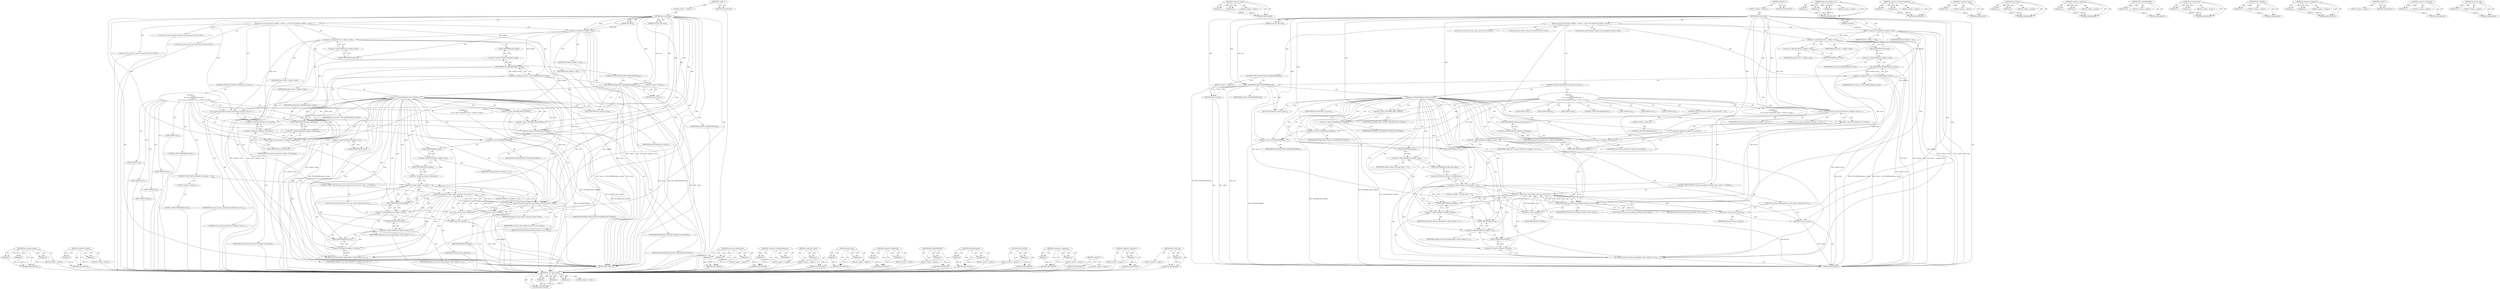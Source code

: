digraph "rpc_restart_call" {
vulnerable_145 [label=<(METHOD,nfs_set_open_stateid)>];
vulnerable_146 [label=<(PARAM,p1)>];
vulnerable_147 [label=<(PARAM,p2)>];
vulnerable_148 [label=<(PARAM,p3)>];
vulnerable_149 [label=<(BLOCK,&lt;empty&gt;,&lt;empty&gt;)>];
vulnerable_150 [label=<(METHOD_RETURN,ANY)>];
vulnerable_169 [label=<(METHOD,&lt;operator&gt;.equals)>];
vulnerable_170 [label=<(PARAM,p1)>];
vulnerable_171 [label=<(PARAM,p2)>];
vulnerable_172 [label=<(BLOCK,&lt;empty&gt;,&lt;empty&gt;)>];
vulnerable_173 [label=<(METHOD_RETURN,ANY)>];
vulnerable_6 [label=<(METHOD,&lt;global&gt;)<SUB>1</SUB>>];
vulnerable_7 [label=<(BLOCK,&lt;empty&gt;,&lt;empty&gt;)<SUB>1</SUB>>];
vulnerable_8 [label=<(METHOD,nfs4_close_done)<SUB>1</SUB>>];
vulnerable_9 [label=<(PARAM,struct rpc_task *task)<SUB>1</SUB>>];
vulnerable_10 [label=<(PARAM,void *data)<SUB>1</SUB>>];
vulnerable_11 [label=<(BLOCK,{
	struct nfs4_closedata *calldata = data;
	str...,{
	struct nfs4_closedata *calldata = data;
	str...)<SUB>2</SUB>>];
vulnerable_12 [label="<(LOCAL,struct nfs4_closedata* calldata: nfs4_closedata*)<SUB>3</SUB>>"];
vulnerable_13 [label=<(&lt;operator&gt;.assignment,*calldata = data)<SUB>3</SUB>>];
vulnerable_14 [label=<(IDENTIFIER,calldata,*calldata = data)<SUB>3</SUB>>];
vulnerable_15 [label=<(IDENTIFIER,data,*calldata = data)<SUB>3</SUB>>];
vulnerable_16 [label="<(LOCAL,struct nfs4_state* state: nfs4_state*)<SUB>4</SUB>>"];
vulnerable_17 [label=<(&lt;operator&gt;.assignment,*state = calldata-&gt;state)<SUB>4</SUB>>];
vulnerable_18 [label=<(IDENTIFIER,state,*state = calldata-&gt;state)<SUB>4</SUB>>];
vulnerable_19 [label=<(&lt;operator&gt;.indirectFieldAccess,calldata-&gt;state)<SUB>4</SUB>>];
vulnerable_20 [label=<(IDENTIFIER,calldata,*state = calldata-&gt;state)<SUB>4</SUB>>];
vulnerable_21 [label=<(FIELD_IDENTIFIER,state,state)<SUB>4</SUB>>];
vulnerable_22 [label="<(LOCAL,struct nfs_server* server: nfs_server*)<SUB>5</SUB>>"];
vulnerable_23 [label=<(&lt;operator&gt;.assignment,*server = NFS_SERVER(calldata-&gt;inode))<SUB>5</SUB>>];
vulnerable_24 [label=<(IDENTIFIER,server,*server = NFS_SERVER(calldata-&gt;inode))<SUB>5</SUB>>];
vulnerable_25 [label=<(NFS_SERVER,NFS_SERVER(calldata-&gt;inode))<SUB>5</SUB>>];
vulnerable_26 [label=<(&lt;operator&gt;.indirectFieldAccess,calldata-&gt;inode)<SUB>5</SUB>>];
vulnerable_27 [label=<(IDENTIFIER,calldata,NFS_SERVER(calldata-&gt;inode))<SUB>5</SUB>>];
vulnerable_28 [label=<(FIELD_IDENTIFIER,inode,inode)<SUB>5</SUB>>];
vulnerable_29 [label=<(CONTROL_STRUCTURE,IF,if (RPC_ASSASSINATED(task)))<SUB>7</SUB>>];
vulnerable_30 [label=<(RPC_ASSASSINATED,RPC_ASSASSINATED(task))<SUB>7</SUB>>];
vulnerable_31 [label=<(IDENTIFIER,task,RPC_ASSASSINATED(task))<SUB>7</SUB>>];
vulnerable_32 [label=<(BLOCK,&lt;empty&gt;,&lt;empty&gt;)<SUB>8</SUB>>];
vulnerable_33 [label=<(RETURN,return;,return;)<SUB>8</SUB>>];
vulnerable_34 [label=<(CONTROL_STRUCTURE,SWITCH,switch(task-&gt;tk_status))<SUB>12</SUB>>];
vulnerable_35 [label=<(&lt;operator&gt;.indirectFieldAccess,task-&gt;tk_status)<SUB>12</SUB>>];
vulnerable_36 [label=<(IDENTIFIER,task,switch(task-&gt;tk_status))<SUB>12</SUB>>];
vulnerable_37 [label=<(FIELD_IDENTIFIER,tk_status,tk_status)<SUB>12</SUB>>];
vulnerable_38 [label="<(BLOCK,{
		case 0:
			nfs_set_open_stateid(state, &amp;cal...,{
		case 0:
			nfs_set_open_stateid(state, &amp;cal...)<SUB>12</SUB>>"];
vulnerable_39 [label=<(JUMP_TARGET,case)<SUB>13</SUB>>];
vulnerable_40 [label="<(LITERAL,0,{
		case 0:
			nfs_set_open_stateid(state, &amp;cal...)<SUB>13</SUB>>"];
vulnerable_41 [label=<(nfs_set_open_stateid,nfs_set_open_stateid(state, &amp;calldata-&gt;res.stat...)<SUB>14</SUB>>];
vulnerable_42 [label=<(IDENTIFIER,state,nfs_set_open_stateid(state, &amp;calldata-&gt;res.stat...)<SUB>14</SUB>>];
vulnerable_43 [label=<(&lt;operator&gt;.addressOf,&amp;calldata-&gt;res.stateid)<SUB>14</SUB>>];
vulnerable_44 [label=<(&lt;operator&gt;.fieldAccess,calldata-&gt;res.stateid)<SUB>14</SUB>>];
vulnerable_45 [label=<(&lt;operator&gt;.indirectFieldAccess,calldata-&gt;res)<SUB>14</SUB>>];
vulnerable_46 [label=<(IDENTIFIER,calldata,nfs_set_open_stateid(state, &amp;calldata-&gt;res.stat...)<SUB>14</SUB>>];
vulnerable_47 [label=<(FIELD_IDENTIFIER,res,res)<SUB>14</SUB>>];
vulnerable_48 [label=<(FIELD_IDENTIFIER,stateid,stateid)<SUB>14</SUB>>];
vulnerable_49 [label=<(LITERAL,0,nfs_set_open_stateid(state, &amp;calldata-&gt;res.stat...)<SUB>14</SUB>>];
vulnerable_50 [label=<(renew_lease,renew_lease(server, calldata-&gt;timestamp))<SUB>15</SUB>>];
vulnerable_51 [label=<(IDENTIFIER,server,renew_lease(server, calldata-&gt;timestamp))<SUB>15</SUB>>];
vulnerable_52 [label=<(&lt;operator&gt;.indirectFieldAccess,calldata-&gt;timestamp)<SUB>15</SUB>>];
vulnerable_53 [label=<(IDENTIFIER,calldata,renew_lease(server, calldata-&gt;timestamp))<SUB>15</SUB>>];
vulnerable_54 [label=<(FIELD_IDENTIFIER,timestamp,timestamp)<SUB>15</SUB>>];
vulnerable_55 [label=<(CONTROL_STRUCTURE,BREAK,break;)<SUB>16</SUB>>];
vulnerable_56 [label=<(JUMP_TARGET,case)<SUB>17</SUB>>];
vulnerable_57 [label=<(&lt;operator&gt;.minus,-NFS4ERR_STALE_STATEID)<SUB>17</SUB>>];
vulnerable_58 [label=<(IDENTIFIER,NFS4ERR_STALE_STATEID,-NFS4ERR_STALE_STATEID)<SUB>17</SUB>>];
vulnerable_59 [label=<(JUMP_TARGET,case)<SUB>18</SUB>>];
vulnerable_60 [label=<(&lt;operator&gt;.minus,-NFS4ERR_OLD_STATEID)<SUB>18</SUB>>];
vulnerable_61 [label=<(IDENTIFIER,NFS4ERR_OLD_STATEID,-NFS4ERR_OLD_STATEID)<SUB>18</SUB>>];
vulnerable_62 [label=<(JUMP_TARGET,case)<SUB>19</SUB>>];
vulnerable_63 [label=<(&lt;operator&gt;.minus,-NFS4ERR_BAD_STATEID)<SUB>19</SUB>>];
vulnerable_64 [label=<(IDENTIFIER,NFS4ERR_BAD_STATEID,-NFS4ERR_BAD_STATEID)<SUB>19</SUB>>];
vulnerable_65 [label=<(JUMP_TARGET,case)<SUB>20</SUB>>];
vulnerable_66 [label=<(&lt;operator&gt;.minus,-NFS4ERR_EXPIRED)<SUB>20</SUB>>];
vulnerable_67 [label=<(IDENTIFIER,NFS4ERR_EXPIRED,-NFS4ERR_EXPIRED)<SUB>20</SUB>>];
vulnerable_68 [label=<(CONTROL_STRUCTURE,IF,if (calldata-&gt;arg.open_flags == 0))<SUB>21</SUB>>];
vulnerable_69 [label=<(&lt;operator&gt;.equals,calldata-&gt;arg.open_flags == 0)<SUB>21</SUB>>];
vulnerable_70 [label=<(&lt;operator&gt;.fieldAccess,calldata-&gt;arg.open_flags)<SUB>21</SUB>>];
vulnerable_71 [label=<(&lt;operator&gt;.indirectFieldAccess,calldata-&gt;arg)<SUB>21</SUB>>];
vulnerable_72 [label=<(IDENTIFIER,calldata,calldata-&gt;arg.open_flags == 0)<SUB>21</SUB>>];
vulnerable_73 [label=<(FIELD_IDENTIFIER,arg,arg)<SUB>21</SUB>>];
vulnerable_74 [label=<(FIELD_IDENTIFIER,open_flags,open_flags)<SUB>21</SUB>>];
vulnerable_75 [label=<(LITERAL,0,calldata-&gt;arg.open_flags == 0)<SUB>21</SUB>>];
vulnerable_76 [label=<(BLOCK,&lt;empty&gt;,&lt;empty&gt;)<SUB>22</SUB>>];
vulnerable_77 [label=<(CONTROL_STRUCTURE,BREAK,break;)<SUB>22</SUB>>];
vulnerable_78 [label=<(JUMP_TARGET,default)<SUB>23</SUB>>];
vulnerable_79 [label=<(CONTROL_STRUCTURE,IF,if (nfs4_async_handle_error(task, server, state) == -EAGAIN))<SUB>24</SUB>>];
vulnerable_80 [label=<(&lt;operator&gt;.equals,nfs4_async_handle_error(task, server, state) ==...)<SUB>24</SUB>>];
vulnerable_81 [label=<(nfs4_async_handle_error,nfs4_async_handle_error(task, server, state))<SUB>24</SUB>>];
vulnerable_82 [label=<(IDENTIFIER,task,nfs4_async_handle_error(task, server, state))<SUB>24</SUB>>];
vulnerable_83 [label=<(IDENTIFIER,server,nfs4_async_handle_error(task, server, state))<SUB>24</SUB>>];
vulnerable_84 [label=<(IDENTIFIER,state,nfs4_async_handle_error(task, server, state))<SUB>24</SUB>>];
vulnerable_85 [label=<(&lt;operator&gt;.minus,-EAGAIN)<SUB>24</SUB>>];
vulnerable_86 [label=<(IDENTIFIER,EAGAIN,-EAGAIN)<SUB>24</SUB>>];
vulnerable_87 [label=<(BLOCK,{
				rpc_restart_call(task);
				return;
			},{
				rpc_restart_call(task);
				return;
			})<SUB>24</SUB>>];
vulnerable_88 [label=<(rpc_restart_call,rpc_restart_call(task))<SUB>25</SUB>>];
vulnerable_89 [label=<(IDENTIFIER,task,rpc_restart_call(task))<SUB>25</SUB>>];
vulnerable_90 [label=<(RETURN,return;,return;)<SUB>26</SUB>>];
vulnerable_91 [label=<(nfs_refresh_inode,nfs_refresh_inode(calldata-&gt;inode, calldata-&gt;re...)<SUB>29</SUB>>];
vulnerable_92 [label=<(&lt;operator&gt;.indirectFieldAccess,calldata-&gt;inode)<SUB>29</SUB>>];
vulnerable_93 [label=<(IDENTIFIER,calldata,nfs_refresh_inode(calldata-&gt;inode, calldata-&gt;re...)<SUB>29</SUB>>];
vulnerable_94 [label=<(FIELD_IDENTIFIER,inode,inode)<SUB>29</SUB>>];
vulnerable_95 [label=<(&lt;operator&gt;.fieldAccess,calldata-&gt;res.fattr)<SUB>29</SUB>>];
vulnerable_96 [label=<(&lt;operator&gt;.indirectFieldAccess,calldata-&gt;res)<SUB>29</SUB>>];
vulnerable_97 [label=<(IDENTIFIER,calldata,nfs_refresh_inode(calldata-&gt;inode, calldata-&gt;re...)<SUB>29</SUB>>];
vulnerable_98 [label=<(FIELD_IDENTIFIER,res,res)<SUB>29</SUB>>];
vulnerable_99 [label=<(FIELD_IDENTIFIER,fattr,fattr)<SUB>29</SUB>>];
vulnerable_100 [label=<(METHOD_RETURN,void)<SUB>1</SUB>>];
vulnerable_102 [label=<(METHOD_RETURN,ANY)<SUB>1</SUB>>];
vulnerable_174 [label=<(METHOD,nfs4_async_handle_error)>];
vulnerable_175 [label=<(PARAM,p1)>];
vulnerable_176 [label=<(PARAM,p2)>];
vulnerable_177 [label=<(PARAM,p3)>];
vulnerable_178 [label=<(BLOCK,&lt;empty&gt;,&lt;empty&gt;)>];
vulnerable_179 [label=<(METHOD_RETURN,ANY)>];
vulnerable_132 [label=<(METHOD,&lt;operator&gt;.indirectFieldAccess)>];
vulnerable_133 [label=<(PARAM,p1)>];
vulnerable_134 [label=<(PARAM,p2)>];
vulnerable_135 [label=<(BLOCK,&lt;empty&gt;,&lt;empty&gt;)>];
vulnerable_136 [label=<(METHOD_RETURN,ANY)>];
vulnerable_165 [label=<(METHOD,&lt;operator&gt;.minus)>];
vulnerable_166 [label=<(PARAM,p1)>];
vulnerable_167 [label=<(BLOCK,&lt;empty&gt;,&lt;empty&gt;)>];
vulnerable_168 [label=<(METHOD_RETURN,ANY)>];
vulnerable_160 [label=<(METHOD,renew_lease)>];
vulnerable_161 [label=<(PARAM,p1)>];
vulnerable_162 [label=<(PARAM,p2)>];
vulnerable_163 [label=<(BLOCK,&lt;empty&gt;,&lt;empty&gt;)>];
vulnerable_164 [label=<(METHOD_RETURN,ANY)>];
vulnerable_155 [label=<(METHOD,&lt;operator&gt;.fieldAccess)>];
vulnerable_156 [label=<(PARAM,p1)>];
vulnerable_157 [label=<(PARAM,p2)>];
vulnerable_158 [label=<(BLOCK,&lt;empty&gt;,&lt;empty&gt;)>];
vulnerable_159 [label=<(METHOD_RETURN,ANY)>];
vulnerable_141 [label=<(METHOD,RPC_ASSASSINATED)>];
vulnerable_142 [label=<(PARAM,p1)>];
vulnerable_143 [label=<(BLOCK,&lt;empty&gt;,&lt;empty&gt;)>];
vulnerable_144 [label=<(METHOD_RETURN,ANY)>];
vulnerable_184 [label=<(METHOD,nfs_refresh_inode)>];
vulnerable_185 [label=<(PARAM,p1)>];
vulnerable_186 [label=<(PARAM,p2)>];
vulnerable_187 [label=<(BLOCK,&lt;empty&gt;,&lt;empty&gt;)>];
vulnerable_188 [label=<(METHOD_RETURN,ANY)>];
vulnerable_137 [label=<(METHOD,NFS_SERVER)>];
vulnerable_138 [label=<(PARAM,p1)>];
vulnerable_139 [label=<(BLOCK,&lt;empty&gt;,&lt;empty&gt;)>];
vulnerable_140 [label=<(METHOD_RETURN,ANY)>];
vulnerable_127 [label=<(METHOD,&lt;operator&gt;.assignment)>];
vulnerable_128 [label=<(PARAM,p1)>];
vulnerable_129 [label=<(PARAM,p2)>];
vulnerable_130 [label=<(BLOCK,&lt;empty&gt;,&lt;empty&gt;)>];
vulnerable_131 [label=<(METHOD_RETURN,ANY)>];
vulnerable_121 [label=<(METHOD,&lt;global&gt;)<SUB>1</SUB>>];
vulnerable_122 [label=<(BLOCK,&lt;empty&gt;,&lt;empty&gt;)>];
vulnerable_123 [label=<(METHOD_RETURN,ANY)>];
vulnerable_151 [label=<(METHOD,&lt;operator&gt;.addressOf)>];
vulnerable_152 [label=<(PARAM,p1)>];
vulnerable_153 [label=<(BLOCK,&lt;empty&gt;,&lt;empty&gt;)>];
vulnerable_154 [label=<(METHOD_RETURN,ANY)>];
vulnerable_180 [label=<(METHOD,rpc_restart_call)>];
vulnerable_181 [label=<(PARAM,p1)>];
vulnerable_182 [label=<(BLOCK,&lt;empty&gt;,&lt;empty&gt;)>];
vulnerable_183 [label=<(METHOD_RETURN,ANY)>];
fixed_145 [label=<(METHOD,nfs_set_open_stateid)>];
fixed_146 [label=<(PARAM,p1)>];
fixed_147 [label=<(PARAM,p2)>];
fixed_148 [label=<(PARAM,p3)>];
fixed_149 [label=<(BLOCK,&lt;empty&gt;,&lt;empty&gt;)>];
fixed_150 [label=<(METHOD_RETURN,ANY)>];
fixed_169 [label=<(METHOD,&lt;operator&gt;.equals)>];
fixed_170 [label=<(PARAM,p1)>];
fixed_171 [label=<(PARAM,p2)>];
fixed_172 [label=<(BLOCK,&lt;empty&gt;,&lt;empty&gt;)>];
fixed_173 [label=<(METHOD_RETURN,ANY)>];
fixed_6 [label=<(METHOD,&lt;global&gt;)<SUB>1</SUB>>];
fixed_7 [label=<(BLOCK,&lt;empty&gt;,&lt;empty&gt;)<SUB>1</SUB>>];
fixed_8 [label=<(METHOD,nfs4_close_done)<SUB>1</SUB>>];
fixed_9 [label=<(PARAM,struct rpc_task *task)<SUB>1</SUB>>];
fixed_10 [label=<(PARAM,void *data)<SUB>1</SUB>>];
fixed_11 [label=<(BLOCK,{
	struct nfs4_closedata *calldata = data;
	str...,{
	struct nfs4_closedata *calldata = data;
	str...)<SUB>2</SUB>>];
fixed_12 [label="<(LOCAL,struct nfs4_closedata* calldata: nfs4_closedata*)<SUB>3</SUB>>"];
fixed_13 [label=<(&lt;operator&gt;.assignment,*calldata = data)<SUB>3</SUB>>];
fixed_14 [label=<(IDENTIFIER,calldata,*calldata = data)<SUB>3</SUB>>];
fixed_15 [label=<(IDENTIFIER,data,*calldata = data)<SUB>3</SUB>>];
fixed_16 [label="<(LOCAL,struct nfs4_state* state: nfs4_state*)<SUB>4</SUB>>"];
fixed_17 [label=<(&lt;operator&gt;.assignment,*state = calldata-&gt;state)<SUB>4</SUB>>];
fixed_18 [label=<(IDENTIFIER,state,*state = calldata-&gt;state)<SUB>4</SUB>>];
fixed_19 [label=<(&lt;operator&gt;.indirectFieldAccess,calldata-&gt;state)<SUB>4</SUB>>];
fixed_20 [label=<(IDENTIFIER,calldata,*state = calldata-&gt;state)<SUB>4</SUB>>];
fixed_21 [label=<(FIELD_IDENTIFIER,state,state)<SUB>4</SUB>>];
fixed_22 [label="<(LOCAL,struct nfs_server* server: nfs_server*)<SUB>5</SUB>>"];
fixed_23 [label=<(&lt;operator&gt;.assignment,*server = NFS_SERVER(calldata-&gt;inode))<SUB>5</SUB>>];
fixed_24 [label=<(IDENTIFIER,server,*server = NFS_SERVER(calldata-&gt;inode))<SUB>5</SUB>>];
fixed_25 [label=<(NFS_SERVER,NFS_SERVER(calldata-&gt;inode))<SUB>5</SUB>>];
fixed_26 [label=<(&lt;operator&gt;.indirectFieldAccess,calldata-&gt;inode)<SUB>5</SUB>>];
fixed_27 [label=<(IDENTIFIER,calldata,NFS_SERVER(calldata-&gt;inode))<SUB>5</SUB>>];
fixed_28 [label=<(FIELD_IDENTIFIER,inode,inode)<SUB>5</SUB>>];
fixed_29 [label=<(CONTROL_STRUCTURE,IF,if (RPC_ASSASSINATED(task)))<SUB>7</SUB>>];
fixed_30 [label=<(RPC_ASSASSINATED,RPC_ASSASSINATED(task))<SUB>7</SUB>>];
fixed_31 [label=<(IDENTIFIER,task,RPC_ASSASSINATED(task))<SUB>7</SUB>>];
fixed_32 [label=<(BLOCK,&lt;empty&gt;,&lt;empty&gt;)<SUB>8</SUB>>];
fixed_33 [label=<(RETURN,return;,return;)<SUB>8</SUB>>];
fixed_34 [label=<(CONTROL_STRUCTURE,SWITCH,switch(task-&gt;tk_status))<SUB>12</SUB>>];
fixed_35 [label=<(&lt;operator&gt;.indirectFieldAccess,task-&gt;tk_status)<SUB>12</SUB>>];
fixed_36 [label=<(IDENTIFIER,task,switch(task-&gt;tk_status))<SUB>12</SUB>>];
fixed_37 [label=<(FIELD_IDENTIFIER,tk_status,tk_status)<SUB>12</SUB>>];
fixed_38 [label="<(BLOCK,{
		case 0:
			nfs_set_open_stateid(state, &amp;cal...,{
		case 0:
			nfs_set_open_stateid(state, &amp;cal...)<SUB>12</SUB>>"];
fixed_39 [label=<(JUMP_TARGET,case)<SUB>13</SUB>>];
fixed_40 [label="<(LITERAL,0,{
		case 0:
			nfs_set_open_stateid(state, &amp;cal...)<SUB>13</SUB>>"];
fixed_41 [label=<(nfs_set_open_stateid,nfs_set_open_stateid(state, &amp;calldata-&gt;res.stat...)<SUB>14</SUB>>];
fixed_42 [label=<(IDENTIFIER,state,nfs_set_open_stateid(state, &amp;calldata-&gt;res.stat...)<SUB>14</SUB>>];
fixed_43 [label=<(&lt;operator&gt;.addressOf,&amp;calldata-&gt;res.stateid)<SUB>14</SUB>>];
fixed_44 [label=<(&lt;operator&gt;.fieldAccess,calldata-&gt;res.stateid)<SUB>14</SUB>>];
fixed_45 [label=<(&lt;operator&gt;.indirectFieldAccess,calldata-&gt;res)<SUB>14</SUB>>];
fixed_46 [label=<(IDENTIFIER,calldata,nfs_set_open_stateid(state, &amp;calldata-&gt;res.stat...)<SUB>14</SUB>>];
fixed_47 [label=<(FIELD_IDENTIFIER,res,res)<SUB>14</SUB>>];
fixed_48 [label=<(FIELD_IDENTIFIER,stateid,stateid)<SUB>14</SUB>>];
fixed_49 [label=<(LITERAL,0,nfs_set_open_stateid(state, &amp;calldata-&gt;res.stat...)<SUB>14</SUB>>];
fixed_50 [label=<(renew_lease,renew_lease(server, calldata-&gt;timestamp))<SUB>15</SUB>>];
fixed_51 [label=<(IDENTIFIER,server,renew_lease(server, calldata-&gt;timestamp))<SUB>15</SUB>>];
fixed_52 [label=<(&lt;operator&gt;.indirectFieldAccess,calldata-&gt;timestamp)<SUB>15</SUB>>];
fixed_53 [label=<(IDENTIFIER,calldata,renew_lease(server, calldata-&gt;timestamp))<SUB>15</SUB>>];
fixed_54 [label=<(FIELD_IDENTIFIER,timestamp,timestamp)<SUB>15</SUB>>];
fixed_55 [label=<(CONTROL_STRUCTURE,BREAK,break;)<SUB>16</SUB>>];
fixed_56 [label=<(JUMP_TARGET,case)<SUB>17</SUB>>];
fixed_57 [label=<(&lt;operator&gt;.minus,-NFS4ERR_STALE_STATEID)<SUB>17</SUB>>];
fixed_58 [label=<(IDENTIFIER,NFS4ERR_STALE_STATEID,-NFS4ERR_STALE_STATEID)<SUB>17</SUB>>];
fixed_59 [label=<(JUMP_TARGET,case)<SUB>18</SUB>>];
fixed_60 [label=<(&lt;operator&gt;.minus,-NFS4ERR_OLD_STATEID)<SUB>18</SUB>>];
fixed_61 [label=<(IDENTIFIER,NFS4ERR_OLD_STATEID,-NFS4ERR_OLD_STATEID)<SUB>18</SUB>>];
fixed_62 [label=<(JUMP_TARGET,case)<SUB>19</SUB>>];
fixed_63 [label=<(&lt;operator&gt;.minus,-NFS4ERR_BAD_STATEID)<SUB>19</SUB>>];
fixed_64 [label=<(IDENTIFIER,NFS4ERR_BAD_STATEID,-NFS4ERR_BAD_STATEID)<SUB>19</SUB>>];
fixed_65 [label=<(JUMP_TARGET,case)<SUB>20</SUB>>];
fixed_66 [label=<(&lt;operator&gt;.minus,-NFS4ERR_EXPIRED)<SUB>20</SUB>>];
fixed_67 [label=<(IDENTIFIER,NFS4ERR_EXPIRED,-NFS4ERR_EXPIRED)<SUB>20</SUB>>];
fixed_68 [label=<(CONTROL_STRUCTURE,IF,if (calldata-&gt;arg.fmode == 0))<SUB>21</SUB>>];
fixed_69 [label=<(&lt;operator&gt;.equals,calldata-&gt;arg.fmode == 0)<SUB>21</SUB>>];
fixed_70 [label=<(&lt;operator&gt;.fieldAccess,calldata-&gt;arg.fmode)<SUB>21</SUB>>];
fixed_71 [label=<(&lt;operator&gt;.indirectFieldAccess,calldata-&gt;arg)<SUB>21</SUB>>];
fixed_72 [label=<(IDENTIFIER,calldata,calldata-&gt;arg.fmode == 0)<SUB>21</SUB>>];
fixed_73 [label=<(FIELD_IDENTIFIER,arg,arg)<SUB>21</SUB>>];
fixed_74 [label=<(FIELD_IDENTIFIER,fmode,fmode)<SUB>21</SUB>>];
fixed_75 [label=<(LITERAL,0,calldata-&gt;arg.fmode == 0)<SUB>21</SUB>>];
fixed_76 [label=<(BLOCK,&lt;empty&gt;,&lt;empty&gt;)<SUB>22</SUB>>];
fixed_77 [label=<(CONTROL_STRUCTURE,BREAK,break;)<SUB>22</SUB>>];
fixed_78 [label=<(JUMP_TARGET,default)<SUB>23</SUB>>];
fixed_79 [label=<(CONTROL_STRUCTURE,IF,if (nfs4_async_handle_error(task, server, state) == -EAGAIN))<SUB>24</SUB>>];
fixed_80 [label=<(&lt;operator&gt;.equals,nfs4_async_handle_error(task, server, state) ==...)<SUB>24</SUB>>];
fixed_81 [label=<(nfs4_async_handle_error,nfs4_async_handle_error(task, server, state))<SUB>24</SUB>>];
fixed_82 [label=<(IDENTIFIER,task,nfs4_async_handle_error(task, server, state))<SUB>24</SUB>>];
fixed_83 [label=<(IDENTIFIER,server,nfs4_async_handle_error(task, server, state))<SUB>24</SUB>>];
fixed_84 [label=<(IDENTIFIER,state,nfs4_async_handle_error(task, server, state))<SUB>24</SUB>>];
fixed_85 [label=<(&lt;operator&gt;.minus,-EAGAIN)<SUB>24</SUB>>];
fixed_86 [label=<(IDENTIFIER,EAGAIN,-EAGAIN)<SUB>24</SUB>>];
fixed_87 [label=<(BLOCK,{
				rpc_restart_call(task);
				return;
			},{
				rpc_restart_call(task);
				return;
			})<SUB>24</SUB>>];
fixed_88 [label=<(rpc_restart_call,rpc_restart_call(task))<SUB>25</SUB>>];
fixed_89 [label=<(IDENTIFIER,task,rpc_restart_call(task))<SUB>25</SUB>>];
fixed_90 [label=<(RETURN,return;,return;)<SUB>26</SUB>>];
fixed_91 [label=<(nfs_refresh_inode,nfs_refresh_inode(calldata-&gt;inode, calldata-&gt;re...)<SUB>29</SUB>>];
fixed_92 [label=<(&lt;operator&gt;.indirectFieldAccess,calldata-&gt;inode)<SUB>29</SUB>>];
fixed_93 [label=<(IDENTIFIER,calldata,nfs_refresh_inode(calldata-&gt;inode, calldata-&gt;re...)<SUB>29</SUB>>];
fixed_94 [label=<(FIELD_IDENTIFIER,inode,inode)<SUB>29</SUB>>];
fixed_95 [label=<(&lt;operator&gt;.fieldAccess,calldata-&gt;res.fattr)<SUB>29</SUB>>];
fixed_96 [label=<(&lt;operator&gt;.indirectFieldAccess,calldata-&gt;res)<SUB>29</SUB>>];
fixed_97 [label=<(IDENTIFIER,calldata,nfs_refresh_inode(calldata-&gt;inode, calldata-&gt;re...)<SUB>29</SUB>>];
fixed_98 [label=<(FIELD_IDENTIFIER,res,res)<SUB>29</SUB>>];
fixed_99 [label=<(FIELD_IDENTIFIER,fattr,fattr)<SUB>29</SUB>>];
fixed_100 [label=<(METHOD_RETURN,void)<SUB>1</SUB>>];
fixed_102 [label=<(METHOD_RETURN,ANY)<SUB>1</SUB>>];
fixed_174 [label=<(METHOD,nfs4_async_handle_error)>];
fixed_175 [label=<(PARAM,p1)>];
fixed_176 [label=<(PARAM,p2)>];
fixed_177 [label=<(PARAM,p3)>];
fixed_178 [label=<(BLOCK,&lt;empty&gt;,&lt;empty&gt;)>];
fixed_179 [label=<(METHOD_RETURN,ANY)>];
fixed_132 [label=<(METHOD,&lt;operator&gt;.indirectFieldAccess)>];
fixed_133 [label=<(PARAM,p1)>];
fixed_134 [label=<(PARAM,p2)>];
fixed_135 [label=<(BLOCK,&lt;empty&gt;,&lt;empty&gt;)>];
fixed_136 [label=<(METHOD_RETURN,ANY)>];
fixed_165 [label=<(METHOD,&lt;operator&gt;.minus)>];
fixed_166 [label=<(PARAM,p1)>];
fixed_167 [label=<(BLOCK,&lt;empty&gt;,&lt;empty&gt;)>];
fixed_168 [label=<(METHOD_RETURN,ANY)>];
fixed_160 [label=<(METHOD,renew_lease)>];
fixed_161 [label=<(PARAM,p1)>];
fixed_162 [label=<(PARAM,p2)>];
fixed_163 [label=<(BLOCK,&lt;empty&gt;,&lt;empty&gt;)>];
fixed_164 [label=<(METHOD_RETURN,ANY)>];
fixed_155 [label=<(METHOD,&lt;operator&gt;.fieldAccess)>];
fixed_156 [label=<(PARAM,p1)>];
fixed_157 [label=<(PARAM,p2)>];
fixed_158 [label=<(BLOCK,&lt;empty&gt;,&lt;empty&gt;)>];
fixed_159 [label=<(METHOD_RETURN,ANY)>];
fixed_141 [label=<(METHOD,RPC_ASSASSINATED)>];
fixed_142 [label=<(PARAM,p1)>];
fixed_143 [label=<(BLOCK,&lt;empty&gt;,&lt;empty&gt;)>];
fixed_144 [label=<(METHOD_RETURN,ANY)>];
fixed_184 [label=<(METHOD,nfs_refresh_inode)>];
fixed_185 [label=<(PARAM,p1)>];
fixed_186 [label=<(PARAM,p2)>];
fixed_187 [label=<(BLOCK,&lt;empty&gt;,&lt;empty&gt;)>];
fixed_188 [label=<(METHOD_RETURN,ANY)>];
fixed_137 [label=<(METHOD,NFS_SERVER)>];
fixed_138 [label=<(PARAM,p1)>];
fixed_139 [label=<(BLOCK,&lt;empty&gt;,&lt;empty&gt;)>];
fixed_140 [label=<(METHOD_RETURN,ANY)>];
fixed_127 [label=<(METHOD,&lt;operator&gt;.assignment)>];
fixed_128 [label=<(PARAM,p1)>];
fixed_129 [label=<(PARAM,p2)>];
fixed_130 [label=<(BLOCK,&lt;empty&gt;,&lt;empty&gt;)>];
fixed_131 [label=<(METHOD_RETURN,ANY)>];
fixed_121 [label=<(METHOD,&lt;global&gt;)<SUB>1</SUB>>];
fixed_122 [label=<(BLOCK,&lt;empty&gt;,&lt;empty&gt;)>];
fixed_123 [label=<(METHOD_RETURN,ANY)>];
fixed_151 [label=<(METHOD,&lt;operator&gt;.addressOf)>];
fixed_152 [label=<(PARAM,p1)>];
fixed_153 [label=<(BLOCK,&lt;empty&gt;,&lt;empty&gt;)>];
fixed_154 [label=<(METHOD_RETURN,ANY)>];
fixed_180 [label=<(METHOD,rpc_restart_call)>];
fixed_181 [label=<(PARAM,p1)>];
fixed_182 [label=<(BLOCK,&lt;empty&gt;,&lt;empty&gt;)>];
fixed_183 [label=<(METHOD_RETURN,ANY)>];
vulnerable_145 -> vulnerable_146  [key=0, label="AST: "];
vulnerable_145 -> vulnerable_146  [key=1, label="DDG: "];
vulnerable_145 -> vulnerable_149  [key=0, label="AST: "];
vulnerable_145 -> vulnerable_147  [key=0, label="AST: "];
vulnerable_145 -> vulnerable_147  [key=1, label="DDG: "];
vulnerable_145 -> vulnerable_150  [key=0, label="AST: "];
vulnerable_145 -> vulnerable_150  [key=1, label="CFG: "];
vulnerable_145 -> vulnerable_148  [key=0, label="AST: "];
vulnerable_145 -> vulnerable_148  [key=1, label="DDG: "];
vulnerable_146 -> vulnerable_150  [key=0, label="DDG: p1"];
vulnerable_147 -> vulnerable_150  [key=0, label="DDG: p2"];
vulnerable_148 -> vulnerable_150  [key=0, label="DDG: p3"];
vulnerable_169 -> vulnerable_170  [key=0, label="AST: "];
vulnerable_169 -> vulnerable_170  [key=1, label="DDG: "];
vulnerable_169 -> vulnerable_172  [key=0, label="AST: "];
vulnerable_169 -> vulnerable_171  [key=0, label="AST: "];
vulnerable_169 -> vulnerable_171  [key=1, label="DDG: "];
vulnerable_169 -> vulnerable_173  [key=0, label="AST: "];
vulnerable_169 -> vulnerable_173  [key=1, label="CFG: "];
vulnerable_170 -> vulnerable_173  [key=0, label="DDG: p1"];
vulnerable_171 -> vulnerable_173  [key=0, label="DDG: p2"];
vulnerable_6 -> vulnerable_7  [key=0, label="AST: "];
vulnerable_6 -> vulnerable_102  [key=0, label="AST: "];
vulnerable_6 -> vulnerable_102  [key=1, label="CFG: "];
vulnerable_7 -> vulnerable_8  [key=0, label="AST: "];
vulnerable_8 -> vulnerable_9  [key=0, label="AST: "];
vulnerable_8 -> vulnerable_9  [key=1, label="DDG: "];
vulnerable_8 -> vulnerable_10  [key=0, label="AST: "];
vulnerable_8 -> vulnerable_10  [key=1, label="DDG: "];
vulnerable_8 -> vulnerable_11  [key=0, label="AST: "];
vulnerable_8 -> vulnerable_100  [key=0, label="AST: "];
vulnerable_8 -> vulnerable_13  [key=0, label="CFG: "];
vulnerable_8 -> vulnerable_13  [key=1, label="DDG: "];
vulnerable_8 -> vulnerable_30  [key=0, label="DDG: "];
vulnerable_8 -> vulnerable_33  [key=0, label="DDG: "];
vulnerable_8 -> vulnerable_40  [key=0, label="DDG: "];
vulnerable_8 -> vulnerable_41  [key=0, label="DDG: "];
vulnerable_8 -> vulnerable_50  [key=0, label="DDG: "];
vulnerable_8 -> vulnerable_57  [key=0, label="DDG: "];
vulnerable_8 -> vulnerable_60  [key=0, label="DDG: "];
vulnerable_8 -> vulnerable_63  [key=0, label="DDG: "];
vulnerable_8 -> vulnerable_66  [key=0, label="DDG: "];
vulnerable_8 -> vulnerable_69  [key=0, label="DDG: "];
vulnerable_8 -> vulnerable_90  [key=0, label="DDG: "];
vulnerable_8 -> vulnerable_81  [key=0, label="DDG: "];
vulnerable_8 -> vulnerable_85  [key=0, label="DDG: "];
vulnerable_8 -> vulnerable_88  [key=0, label="DDG: "];
vulnerable_9 -> vulnerable_30  [key=0, label="DDG: task"];
vulnerable_10 -> vulnerable_13  [key=0, label="DDG: data"];
vulnerable_11 -> vulnerable_12  [key=0, label="AST: "];
vulnerable_11 -> vulnerable_13  [key=0, label="AST: "];
vulnerable_11 -> vulnerable_16  [key=0, label="AST: "];
vulnerable_11 -> vulnerable_17  [key=0, label="AST: "];
vulnerable_11 -> vulnerable_22  [key=0, label="AST: "];
vulnerable_11 -> vulnerable_23  [key=0, label="AST: "];
vulnerable_11 -> vulnerable_29  [key=0, label="AST: "];
vulnerable_11 -> vulnerable_34  [key=0, label="AST: "];
vulnerable_11 -> vulnerable_91  [key=0, label="AST: "];
vulnerable_13 -> vulnerable_14  [key=0, label="AST: "];
vulnerable_13 -> vulnerable_15  [key=0, label="AST: "];
vulnerable_13 -> vulnerable_21  [key=0, label="CFG: "];
vulnerable_13 -> vulnerable_100  [key=0, label="DDG: calldata"];
vulnerable_13 -> vulnerable_100  [key=1, label="DDG: data"];
vulnerable_13 -> vulnerable_100  [key=2, label="DDG: *calldata = data"];
vulnerable_13 -> vulnerable_17  [key=0, label="DDG: calldata"];
vulnerable_13 -> vulnerable_91  [key=0, label="DDG: calldata"];
vulnerable_13 -> vulnerable_25  [key=0, label="DDG: calldata"];
vulnerable_13 -> vulnerable_50  [key=0, label="DDG: calldata"];
vulnerable_17 -> vulnerable_18  [key=0, label="AST: "];
vulnerable_17 -> vulnerable_19  [key=0, label="AST: "];
vulnerable_17 -> vulnerable_28  [key=0, label="CFG: "];
vulnerable_17 -> vulnerable_100  [key=0, label="DDG: state"];
vulnerable_17 -> vulnerable_100  [key=1, label="DDG: calldata-&gt;state"];
vulnerable_17 -> vulnerable_100  [key=2, label="DDG: *state = calldata-&gt;state"];
vulnerable_17 -> vulnerable_41  [key=0, label="DDG: state"];
vulnerable_17 -> vulnerable_81  [key=0, label="DDG: state"];
vulnerable_19 -> vulnerable_20  [key=0, label="AST: "];
vulnerable_19 -> vulnerable_21  [key=0, label="AST: "];
vulnerable_19 -> vulnerable_17  [key=0, label="CFG: "];
vulnerable_21 -> vulnerable_19  [key=0, label="CFG: "];
vulnerable_23 -> vulnerable_24  [key=0, label="AST: "];
vulnerable_23 -> vulnerable_25  [key=0, label="AST: "];
vulnerable_23 -> vulnerable_30  [key=0, label="CFG: "];
vulnerable_23 -> vulnerable_100  [key=0, label="DDG: server"];
vulnerable_23 -> vulnerable_100  [key=1, label="DDG: NFS_SERVER(calldata-&gt;inode)"];
vulnerable_23 -> vulnerable_100  [key=2, label="DDG: *server = NFS_SERVER(calldata-&gt;inode)"];
vulnerable_23 -> vulnerable_50  [key=0, label="DDG: server"];
vulnerable_23 -> vulnerable_81  [key=0, label="DDG: server"];
vulnerable_25 -> vulnerable_26  [key=0, label="AST: "];
vulnerable_25 -> vulnerable_23  [key=0, label="CFG: "];
vulnerable_25 -> vulnerable_23  [key=1, label="DDG: calldata-&gt;inode"];
vulnerable_25 -> vulnerable_100  [key=0, label="DDG: calldata-&gt;inode"];
vulnerable_25 -> vulnerable_91  [key=0, label="DDG: calldata-&gt;inode"];
vulnerable_26 -> vulnerable_27  [key=0, label="AST: "];
vulnerable_26 -> vulnerable_28  [key=0, label="AST: "];
vulnerable_26 -> vulnerable_25  [key=0, label="CFG: "];
vulnerable_28 -> vulnerable_26  [key=0, label="CFG: "];
vulnerable_29 -> vulnerable_30  [key=0, label="AST: "];
vulnerable_29 -> vulnerable_32  [key=0, label="AST: "];
vulnerable_30 -> vulnerable_31  [key=0, label="AST: "];
vulnerable_30 -> vulnerable_33  [key=0, label="CFG: "];
vulnerable_30 -> vulnerable_33  [key=1, label="CDG: "];
vulnerable_30 -> vulnerable_37  [key=0, label="CFG: "];
vulnerable_30 -> vulnerable_37  [key=1, label="CDG: "];
vulnerable_30 -> vulnerable_100  [key=0, label="DDG: task"];
vulnerable_30 -> vulnerable_100  [key=1, label="DDG: RPC_ASSASSINATED(task)"];
vulnerable_30 -> vulnerable_81  [key=0, label="DDG: task"];
vulnerable_30 -> vulnerable_35  [key=0, label="CDG: "];
vulnerable_32 -> vulnerable_33  [key=0, label="AST: "];
vulnerable_33 -> vulnerable_100  [key=0, label="CFG: "];
vulnerable_33 -> vulnerable_100  [key=1, label="DDG: &lt;RET&gt;"];
vulnerable_34 -> vulnerable_35  [key=0, label="AST: "];
vulnerable_34 -> vulnerable_38  [key=0, label="AST: "];
vulnerable_35 -> vulnerable_36  [key=0, label="AST: "];
vulnerable_35 -> vulnerable_37  [key=0, label="AST: "];
vulnerable_35 -> vulnerable_47  [key=0, label="CFG: "];
vulnerable_35 -> vulnerable_47  [key=1, label="CDG: "];
vulnerable_35 -> vulnerable_57  [key=0, label="CFG: "];
vulnerable_35 -> vulnerable_57  [key=1, label="CDG: "];
vulnerable_35 -> vulnerable_60  [key=0, label="CFG: "];
vulnerable_35 -> vulnerable_60  [key=1, label="CDG: "];
vulnerable_35 -> vulnerable_63  [key=0, label="CFG: "];
vulnerable_35 -> vulnerable_63  [key=1, label="CDG: "];
vulnerable_35 -> vulnerable_66  [key=0, label="CFG: "];
vulnerable_35 -> vulnerable_66  [key=1, label="CDG: "];
vulnerable_35 -> vulnerable_81  [key=0, label="CFG: "];
vulnerable_35 -> vulnerable_81  [key=1, label="CDG: "];
vulnerable_35 -> vulnerable_94  [key=0, label="CDG: "];
vulnerable_35 -> vulnerable_48  [key=0, label="CDG: "];
vulnerable_35 -> vulnerable_73  [key=0, label="CDG: "];
vulnerable_35 -> vulnerable_96  [key=0, label="CDG: "];
vulnerable_35 -> vulnerable_98  [key=0, label="CDG: "];
vulnerable_35 -> vulnerable_52  [key=0, label="CDG: "];
vulnerable_35 -> vulnerable_99  [key=0, label="CDG: "];
vulnerable_35 -> vulnerable_85  [key=0, label="CDG: "];
vulnerable_35 -> vulnerable_69  [key=0, label="CDG: "];
vulnerable_35 -> vulnerable_74  [key=0, label="CDG: "];
vulnerable_35 -> vulnerable_95  [key=0, label="CDG: "];
vulnerable_35 -> vulnerable_92  [key=0, label="CDG: "];
vulnerable_35 -> vulnerable_45  [key=0, label="CDG: "];
vulnerable_35 -> vulnerable_50  [key=0, label="CDG: "];
vulnerable_35 -> vulnerable_91  [key=0, label="CDG: "];
vulnerable_35 -> vulnerable_44  [key=0, label="CDG: "];
vulnerable_35 -> vulnerable_54  [key=0, label="CDG: "];
vulnerable_35 -> vulnerable_43  [key=0, label="CDG: "];
vulnerable_35 -> vulnerable_80  [key=0, label="CDG: "];
vulnerable_35 -> vulnerable_71  [key=0, label="CDG: "];
vulnerable_35 -> vulnerable_41  [key=0, label="CDG: "];
vulnerable_35 -> vulnerable_70  [key=0, label="CDG: "];
vulnerable_37 -> vulnerable_35  [key=0, label="CFG: "];
vulnerable_38 -> vulnerable_39  [key=0, label="AST: "];
vulnerable_38 -> vulnerable_40  [key=0, label="AST: "];
vulnerable_38 -> vulnerable_41  [key=0, label="AST: "];
vulnerable_38 -> vulnerable_50  [key=0, label="AST: "];
vulnerable_38 -> vulnerable_55  [key=0, label="AST: "];
vulnerable_38 -> vulnerable_56  [key=0, label="AST: "];
vulnerable_38 -> vulnerable_57  [key=0, label="AST: "];
vulnerable_38 -> vulnerable_59  [key=0, label="AST: "];
vulnerable_38 -> vulnerable_60  [key=0, label="AST: "];
vulnerable_38 -> vulnerable_62  [key=0, label="AST: "];
vulnerable_38 -> vulnerable_63  [key=0, label="AST: "];
vulnerable_38 -> vulnerable_65  [key=0, label="AST: "];
vulnerable_38 -> vulnerable_66  [key=0, label="AST: "];
vulnerable_38 -> vulnerable_68  [key=0, label="AST: "];
vulnerable_38 -> vulnerable_78  [key=0, label="AST: "];
vulnerable_38 -> vulnerable_79  [key=0, label="AST: "];
vulnerable_41 -> vulnerable_42  [key=0, label="AST: "];
vulnerable_41 -> vulnerable_43  [key=0, label="AST: "];
vulnerable_41 -> vulnerable_49  [key=0, label="AST: "];
vulnerable_41 -> vulnerable_54  [key=0, label="CFG: "];
vulnerable_43 -> vulnerable_44  [key=0, label="AST: "];
vulnerable_43 -> vulnerable_41  [key=0, label="CFG: "];
vulnerable_44 -> vulnerable_45  [key=0, label="AST: "];
vulnerable_44 -> vulnerable_48  [key=0, label="AST: "];
vulnerable_44 -> vulnerable_43  [key=0, label="CFG: "];
vulnerable_45 -> vulnerable_46  [key=0, label="AST: "];
vulnerable_45 -> vulnerable_47  [key=0, label="AST: "];
vulnerable_45 -> vulnerable_48  [key=0, label="CFG: "];
vulnerable_47 -> vulnerable_45  [key=0, label="CFG: "];
vulnerable_48 -> vulnerable_44  [key=0, label="CFG: "];
vulnerable_50 -> vulnerable_51  [key=0, label="AST: "];
vulnerable_50 -> vulnerable_52  [key=0, label="AST: "];
vulnerable_50 -> vulnerable_94  [key=0, label="CFG: "];
vulnerable_52 -> vulnerable_53  [key=0, label="AST: "];
vulnerable_52 -> vulnerable_54  [key=0, label="AST: "];
vulnerable_52 -> vulnerable_50  [key=0, label="CFG: "];
vulnerable_54 -> vulnerable_52  [key=0, label="CFG: "];
vulnerable_57 -> vulnerable_58  [key=0, label="AST: "];
vulnerable_57 -> vulnerable_60  [key=0, label="CFG: "];
vulnerable_57 -> vulnerable_100  [key=0, label="DDG: NFS4ERR_STALE_STATEID"];
vulnerable_60 -> vulnerable_61  [key=0, label="AST: "];
vulnerable_60 -> vulnerable_63  [key=0, label="CFG: "];
vulnerable_60 -> vulnerable_100  [key=0, label="DDG: NFS4ERR_OLD_STATEID"];
vulnerable_63 -> vulnerable_64  [key=0, label="AST: "];
vulnerable_63 -> vulnerable_66  [key=0, label="CFG: "];
vulnerable_63 -> vulnerable_100  [key=0, label="DDG: NFS4ERR_BAD_STATEID"];
vulnerable_66 -> vulnerable_67  [key=0, label="AST: "];
vulnerable_66 -> vulnerable_73  [key=0, label="CFG: "];
vulnerable_66 -> vulnerable_100  [key=0, label="DDG: NFS4ERR_EXPIRED"];
vulnerable_68 -> vulnerable_69  [key=0, label="AST: "];
vulnerable_68 -> vulnerable_76  [key=0, label="AST: "];
vulnerable_69 -> vulnerable_70  [key=0, label="AST: "];
vulnerable_69 -> vulnerable_75  [key=0, label="AST: "];
vulnerable_69 -> vulnerable_94  [key=0, label="CFG: "];
vulnerable_69 -> vulnerable_94  [key=1, label="CDG: "];
vulnerable_69 -> vulnerable_81  [key=0, label="CFG: "];
vulnerable_69 -> vulnerable_81  [key=1, label="CDG: "];
vulnerable_69 -> vulnerable_96  [key=0, label="CDG: "];
vulnerable_69 -> vulnerable_98  [key=0, label="CDG: "];
vulnerable_69 -> vulnerable_99  [key=0, label="CDG: "];
vulnerable_69 -> vulnerable_85  [key=0, label="CDG: "];
vulnerable_69 -> vulnerable_95  [key=0, label="CDG: "];
vulnerable_69 -> vulnerable_92  [key=0, label="CDG: "];
vulnerable_69 -> vulnerable_91  [key=0, label="CDG: "];
vulnerable_69 -> vulnerable_80  [key=0, label="CDG: "];
vulnerable_70 -> vulnerable_71  [key=0, label="AST: "];
vulnerable_70 -> vulnerable_74  [key=0, label="AST: "];
vulnerable_70 -> vulnerable_69  [key=0, label="CFG: "];
vulnerable_71 -> vulnerable_72  [key=0, label="AST: "];
vulnerable_71 -> vulnerable_73  [key=0, label="AST: "];
vulnerable_71 -> vulnerable_74  [key=0, label="CFG: "];
vulnerable_73 -> vulnerable_71  [key=0, label="CFG: "];
vulnerable_74 -> vulnerable_70  [key=0, label="CFG: "];
vulnerable_76 -> vulnerable_77  [key=0, label="AST: "];
vulnerable_79 -> vulnerable_80  [key=0, label="AST: "];
vulnerable_79 -> vulnerable_87  [key=0, label="AST: "];
vulnerable_80 -> vulnerable_81  [key=0, label="AST: "];
vulnerable_80 -> vulnerable_85  [key=0, label="AST: "];
vulnerable_80 -> vulnerable_88  [key=0, label="CFG: "];
vulnerable_80 -> vulnerable_88  [key=1, label="CDG: "];
vulnerable_80 -> vulnerable_94  [key=0, label="CFG: "];
vulnerable_80 -> vulnerable_94  [key=1, label="CDG: "];
vulnerable_80 -> vulnerable_96  [key=0, label="CDG: "];
vulnerable_80 -> vulnerable_98  [key=0, label="CDG: "];
vulnerable_80 -> vulnerable_99  [key=0, label="CDG: "];
vulnerable_80 -> vulnerable_95  [key=0, label="CDG: "];
vulnerable_80 -> vulnerable_92  [key=0, label="CDG: "];
vulnerable_80 -> vulnerable_91  [key=0, label="CDG: "];
vulnerable_80 -> vulnerable_90  [key=0, label="CDG: "];
vulnerable_81 -> vulnerable_82  [key=0, label="AST: "];
vulnerable_81 -> vulnerable_83  [key=0, label="AST: "];
vulnerable_81 -> vulnerable_84  [key=0, label="AST: "];
vulnerable_81 -> vulnerable_85  [key=0, label="CFG: "];
vulnerable_81 -> vulnerable_80  [key=0, label="DDG: task"];
vulnerable_81 -> vulnerable_80  [key=1, label="DDG: server"];
vulnerable_81 -> vulnerable_80  [key=2, label="DDG: state"];
vulnerable_81 -> vulnerable_88  [key=0, label="DDG: task"];
vulnerable_85 -> vulnerable_86  [key=0, label="AST: "];
vulnerable_85 -> vulnerable_80  [key=0, label="CFG: "];
vulnerable_85 -> vulnerable_80  [key=1, label="DDG: EAGAIN"];
vulnerable_85 -> vulnerable_100  [key=0, label="DDG: EAGAIN"];
vulnerable_87 -> vulnerable_88  [key=0, label="AST: "];
vulnerable_87 -> vulnerable_90  [key=0, label="AST: "];
vulnerable_88 -> vulnerable_89  [key=0, label="AST: "];
vulnerable_88 -> vulnerable_90  [key=0, label="CFG: "];
vulnerable_90 -> vulnerable_100  [key=0, label="CFG: "];
vulnerable_90 -> vulnerable_100  [key=1, label="DDG: &lt;RET&gt;"];
vulnerable_91 -> vulnerable_92  [key=0, label="AST: "];
vulnerable_91 -> vulnerable_95  [key=0, label="AST: "];
vulnerable_91 -> vulnerable_100  [key=0, label="CFG: "];
vulnerable_92 -> vulnerable_93  [key=0, label="AST: "];
vulnerable_92 -> vulnerable_94  [key=0, label="AST: "];
vulnerable_92 -> vulnerable_98  [key=0, label="CFG: "];
vulnerable_94 -> vulnerable_92  [key=0, label="CFG: "];
vulnerable_95 -> vulnerable_96  [key=0, label="AST: "];
vulnerable_95 -> vulnerable_99  [key=0, label="AST: "];
vulnerable_95 -> vulnerable_91  [key=0, label="CFG: "];
vulnerable_96 -> vulnerable_97  [key=0, label="AST: "];
vulnerable_96 -> vulnerable_98  [key=0, label="AST: "];
vulnerable_96 -> vulnerable_99  [key=0, label="CFG: "];
vulnerable_98 -> vulnerable_96  [key=0, label="CFG: "];
vulnerable_99 -> vulnerable_95  [key=0, label="CFG: "];
vulnerable_174 -> vulnerable_175  [key=0, label="AST: "];
vulnerable_174 -> vulnerable_175  [key=1, label="DDG: "];
vulnerable_174 -> vulnerable_178  [key=0, label="AST: "];
vulnerable_174 -> vulnerable_176  [key=0, label="AST: "];
vulnerable_174 -> vulnerable_176  [key=1, label="DDG: "];
vulnerable_174 -> vulnerable_179  [key=0, label="AST: "];
vulnerable_174 -> vulnerable_179  [key=1, label="CFG: "];
vulnerable_174 -> vulnerable_177  [key=0, label="AST: "];
vulnerable_174 -> vulnerable_177  [key=1, label="DDG: "];
vulnerable_175 -> vulnerable_179  [key=0, label="DDG: p1"];
vulnerable_176 -> vulnerable_179  [key=0, label="DDG: p2"];
vulnerable_177 -> vulnerable_179  [key=0, label="DDG: p3"];
vulnerable_132 -> vulnerable_133  [key=0, label="AST: "];
vulnerable_132 -> vulnerable_133  [key=1, label="DDG: "];
vulnerable_132 -> vulnerable_135  [key=0, label="AST: "];
vulnerable_132 -> vulnerable_134  [key=0, label="AST: "];
vulnerable_132 -> vulnerable_134  [key=1, label="DDG: "];
vulnerable_132 -> vulnerable_136  [key=0, label="AST: "];
vulnerable_132 -> vulnerable_136  [key=1, label="CFG: "];
vulnerable_133 -> vulnerable_136  [key=0, label="DDG: p1"];
vulnerable_134 -> vulnerable_136  [key=0, label="DDG: p2"];
vulnerable_165 -> vulnerable_166  [key=0, label="AST: "];
vulnerable_165 -> vulnerable_166  [key=1, label="DDG: "];
vulnerable_165 -> vulnerable_167  [key=0, label="AST: "];
vulnerable_165 -> vulnerable_168  [key=0, label="AST: "];
vulnerable_165 -> vulnerable_168  [key=1, label="CFG: "];
vulnerable_166 -> vulnerable_168  [key=0, label="DDG: p1"];
vulnerable_160 -> vulnerable_161  [key=0, label="AST: "];
vulnerable_160 -> vulnerable_161  [key=1, label="DDG: "];
vulnerable_160 -> vulnerable_163  [key=0, label="AST: "];
vulnerable_160 -> vulnerable_162  [key=0, label="AST: "];
vulnerable_160 -> vulnerable_162  [key=1, label="DDG: "];
vulnerable_160 -> vulnerable_164  [key=0, label="AST: "];
vulnerable_160 -> vulnerable_164  [key=1, label="CFG: "];
vulnerable_161 -> vulnerable_164  [key=0, label="DDG: p1"];
vulnerable_162 -> vulnerable_164  [key=0, label="DDG: p2"];
vulnerable_155 -> vulnerable_156  [key=0, label="AST: "];
vulnerable_155 -> vulnerable_156  [key=1, label="DDG: "];
vulnerable_155 -> vulnerable_158  [key=0, label="AST: "];
vulnerable_155 -> vulnerable_157  [key=0, label="AST: "];
vulnerable_155 -> vulnerable_157  [key=1, label="DDG: "];
vulnerable_155 -> vulnerable_159  [key=0, label="AST: "];
vulnerable_155 -> vulnerable_159  [key=1, label="CFG: "];
vulnerable_156 -> vulnerable_159  [key=0, label="DDG: p1"];
vulnerable_157 -> vulnerable_159  [key=0, label="DDG: p2"];
vulnerable_141 -> vulnerable_142  [key=0, label="AST: "];
vulnerable_141 -> vulnerable_142  [key=1, label="DDG: "];
vulnerable_141 -> vulnerable_143  [key=0, label="AST: "];
vulnerable_141 -> vulnerable_144  [key=0, label="AST: "];
vulnerable_141 -> vulnerable_144  [key=1, label="CFG: "];
vulnerable_142 -> vulnerable_144  [key=0, label="DDG: p1"];
vulnerable_184 -> vulnerable_185  [key=0, label="AST: "];
vulnerable_184 -> vulnerable_185  [key=1, label="DDG: "];
vulnerable_184 -> vulnerable_187  [key=0, label="AST: "];
vulnerable_184 -> vulnerable_186  [key=0, label="AST: "];
vulnerable_184 -> vulnerable_186  [key=1, label="DDG: "];
vulnerable_184 -> vulnerable_188  [key=0, label="AST: "];
vulnerable_184 -> vulnerable_188  [key=1, label="CFG: "];
vulnerable_185 -> vulnerable_188  [key=0, label="DDG: p1"];
vulnerable_186 -> vulnerable_188  [key=0, label="DDG: p2"];
vulnerable_137 -> vulnerable_138  [key=0, label="AST: "];
vulnerable_137 -> vulnerable_138  [key=1, label="DDG: "];
vulnerable_137 -> vulnerable_139  [key=0, label="AST: "];
vulnerable_137 -> vulnerable_140  [key=0, label="AST: "];
vulnerable_137 -> vulnerable_140  [key=1, label="CFG: "];
vulnerable_138 -> vulnerable_140  [key=0, label="DDG: p1"];
vulnerable_127 -> vulnerable_128  [key=0, label="AST: "];
vulnerable_127 -> vulnerable_128  [key=1, label="DDG: "];
vulnerable_127 -> vulnerable_130  [key=0, label="AST: "];
vulnerable_127 -> vulnerable_129  [key=0, label="AST: "];
vulnerable_127 -> vulnerable_129  [key=1, label="DDG: "];
vulnerable_127 -> vulnerable_131  [key=0, label="AST: "];
vulnerable_127 -> vulnerable_131  [key=1, label="CFG: "];
vulnerable_128 -> vulnerable_131  [key=0, label="DDG: p1"];
vulnerable_129 -> vulnerable_131  [key=0, label="DDG: p2"];
vulnerable_121 -> vulnerable_122  [key=0, label="AST: "];
vulnerable_121 -> vulnerable_123  [key=0, label="AST: "];
vulnerable_121 -> vulnerable_123  [key=1, label="CFG: "];
vulnerable_151 -> vulnerable_152  [key=0, label="AST: "];
vulnerable_151 -> vulnerable_152  [key=1, label="DDG: "];
vulnerable_151 -> vulnerable_153  [key=0, label="AST: "];
vulnerable_151 -> vulnerable_154  [key=0, label="AST: "];
vulnerable_151 -> vulnerable_154  [key=1, label="CFG: "];
vulnerable_152 -> vulnerable_154  [key=0, label="DDG: p1"];
vulnerable_180 -> vulnerable_181  [key=0, label="AST: "];
vulnerable_180 -> vulnerable_181  [key=1, label="DDG: "];
vulnerable_180 -> vulnerable_182  [key=0, label="AST: "];
vulnerable_180 -> vulnerable_183  [key=0, label="AST: "];
vulnerable_180 -> vulnerable_183  [key=1, label="CFG: "];
vulnerable_181 -> vulnerable_183  [key=0, label="DDG: p1"];
fixed_145 -> fixed_146  [key=0, label="AST: "];
fixed_145 -> fixed_146  [key=1, label="DDG: "];
fixed_145 -> fixed_149  [key=0, label="AST: "];
fixed_145 -> fixed_147  [key=0, label="AST: "];
fixed_145 -> fixed_147  [key=1, label="DDG: "];
fixed_145 -> fixed_150  [key=0, label="AST: "];
fixed_145 -> fixed_150  [key=1, label="CFG: "];
fixed_145 -> fixed_148  [key=0, label="AST: "];
fixed_145 -> fixed_148  [key=1, label="DDG: "];
fixed_146 -> fixed_150  [key=0, label="DDG: p1"];
fixed_147 -> fixed_150  [key=0, label="DDG: p2"];
fixed_148 -> fixed_150  [key=0, label="DDG: p3"];
fixed_149 -> vulnerable_145  [key=0];
fixed_150 -> vulnerable_145  [key=0];
fixed_169 -> fixed_170  [key=0, label="AST: "];
fixed_169 -> fixed_170  [key=1, label="DDG: "];
fixed_169 -> fixed_172  [key=0, label="AST: "];
fixed_169 -> fixed_171  [key=0, label="AST: "];
fixed_169 -> fixed_171  [key=1, label="DDG: "];
fixed_169 -> fixed_173  [key=0, label="AST: "];
fixed_169 -> fixed_173  [key=1, label="CFG: "];
fixed_170 -> fixed_173  [key=0, label="DDG: p1"];
fixed_171 -> fixed_173  [key=0, label="DDG: p2"];
fixed_172 -> vulnerable_145  [key=0];
fixed_173 -> vulnerable_145  [key=0];
fixed_6 -> fixed_7  [key=0, label="AST: "];
fixed_6 -> fixed_102  [key=0, label="AST: "];
fixed_6 -> fixed_102  [key=1, label="CFG: "];
fixed_7 -> fixed_8  [key=0, label="AST: "];
fixed_8 -> fixed_9  [key=0, label="AST: "];
fixed_8 -> fixed_9  [key=1, label="DDG: "];
fixed_8 -> fixed_10  [key=0, label="AST: "];
fixed_8 -> fixed_10  [key=1, label="DDG: "];
fixed_8 -> fixed_11  [key=0, label="AST: "];
fixed_8 -> fixed_100  [key=0, label="AST: "];
fixed_8 -> fixed_13  [key=0, label="CFG: "];
fixed_8 -> fixed_13  [key=1, label="DDG: "];
fixed_8 -> fixed_30  [key=0, label="DDG: "];
fixed_8 -> fixed_33  [key=0, label="DDG: "];
fixed_8 -> fixed_40  [key=0, label="DDG: "];
fixed_8 -> fixed_41  [key=0, label="DDG: "];
fixed_8 -> fixed_50  [key=0, label="DDG: "];
fixed_8 -> fixed_57  [key=0, label="DDG: "];
fixed_8 -> fixed_60  [key=0, label="DDG: "];
fixed_8 -> fixed_63  [key=0, label="DDG: "];
fixed_8 -> fixed_66  [key=0, label="DDG: "];
fixed_8 -> fixed_69  [key=0, label="DDG: "];
fixed_8 -> fixed_90  [key=0, label="DDG: "];
fixed_8 -> fixed_81  [key=0, label="DDG: "];
fixed_8 -> fixed_85  [key=0, label="DDG: "];
fixed_8 -> fixed_88  [key=0, label="DDG: "];
fixed_9 -> fixed_30  [key=0, label="DDG: task"];
fixed_10 -> fixed_13  [key=0, label="DDG: data"];
fixed_11 -> fixed_12  [key=0, label="AST: "];
fixed_11 -> fixed_13  [key=0, label="AST: "];
fixed_11 -> fixed_16  [key=0, label="AST: "];
fixed_11 -> fixed_17  [key=0, label="AST: "];
fixed_11 -> fixed_22  [key=0, label="AST: "];
fixed_11 -> fixed_23  [key=0, label="AST: "];
fixed_11 -> fixed_29  [key=0, label="AST: "];
fixed_11 -> fixed_34  [key=0, label="AST: "];
fixed_11 -> fixed_91  [key=0, label="AST: "];
fixed_12 -> vulnerable_145  [key=0];
fixed_13 -> fixed_14  [key=0, label="AST: "];
fixed_13 -> fixed_15  [key=0, label="AST: "];
fixed_13 -> fixed_21  [key=0, label="CFG: "];
fixed_13 -> fixed_100  [key=0, label="DDG: calldata"];
fixed_13 -> fixed_100  [key=1, label="DDG: data"];
fixed_13 -> fixed_100  [key=2, label="DDG: *calldata = data"];
fixed_13 -> fixed_17  [key=0, label="DDG: calldata"];
fixed_13 -> fixed_91  [key=0, label="DDG: calldata"];
fixed_13 -> fixed_25  [key=0, label="DDG: calldata"];
fixed_13 -> fixed_50  [key=0, label="DDG: calldata"];
fixed_14 -> vulnerable_145  [key=0];
fixed_15 -> vulnerable_145  [key=0];
fixed_16 -> vulnerable_145  [key=0];
fixed_17 -> fixed_18  [key=0, label="AST: "];
fixed_17 -> fixed_19  [key=0, label="AST: "];
fixed_17 -> fixed_28  [key=0, label="CFG: "];
fixed_17 -> fixed_100  [key=0, label="DDG: state"];
fixed_17 -> fixed_100  [key=1, label="DDG: calldata-&gt;state"];
fixed_17 -> fixed_100  [key=2, label="DDG: *state = calldata-&gt;state"];
fixed_17 -> fixed_41  [key=0, label="DDG: state"];
fixed_17 -> fixed_81  [key=0, label="DDG: state"];
fixed_18 -> vulnerable_145  [key=0];
fixed_19 -> fixed_20  [key=0, label="AST: "];
fixed_19 -> fixed_21  [key=0, label="AST: "];
fixed_19 -> fixed_17  [key=0, label="CFG: "];
fixed_20 -> vulnerable_145  [key=0];
fixed_21 -> fixed_19  [key=0, label="CFG: "];
fixed_22 -> vulnerable_145  [key=0];
fixed_23 -> fixed_24  [key=0, label="AST: "];
fixed_23 -> fixed_25  [key=0, label="AST: "];
fixed_23 -> fixed_30  [key=0, label="CFG: "];
fixed_23 -> fixed_100  [key=0, label="DDG: server"];
fixed_23 -> fixed_100  [key=1, label="DDG: NFS_SERVER(calldata-&gt;inode)"];
fixed_23 -> fixed_100  [key=2, label="DDG: *server = NFS_SERVER(calldata-&gt;inode)"];
fixed_23 -> fixed_50  [key=0, label="DDG: server"];
fixed_23 -> fixed_81  [key=0, label="DDG: server"];
fixed_24 -> vulnerable_145  [key=0];
fixed_25 -> fixed_26  [key=0, label="AST: "];
fixed_25 -> fixed_23  [key=0, label="CFG: "];
fixed_25 -> fixed_23  [key=1, label="DDG: calldata-&gt;inode"];
fixed_25 -> fixed_100  [key=0, label="DDG: calldata-&gt;inode"];
fixed_25 -> fixed_91  [key=0, label="DDG: calldata-&gt;inode"];
fixed_26 -> fixed_27  [key=0, label="AST: "];
fixed_26 -> fixed_28  [key=0, label="AST: "];
fixed_26 -> fixed_25  [key=0, label="CFG: "];
fixed_27 -> vulnerable_145  [key=0];
fixed_28 -> fixed_26  [key=0, label="CFG: "];
fixed_29 -> fixed_30  [key=0, label="AST: "];
fixed_29 -> fixed_32  [key=0, label="AST: "];
fixed_30 -> fixed_31  [key=0, label="AST: "];
fixed_30 -> fixed_33  [key=0, label="CFG: "];
fixed_30 -> fixed_33  [key=1, label="CDG: "];
fixed_30 -> fixed_37  [key=0, label="CFG: "];
fixed_30 -> fixed_37  [key=1, label="CDG: "];
fixed_30 -> fixed_100  [key=0, label="DDG: task"];
fixed_30 -> fixed_100  [key=1, label="DDG: RPC_ASSASSINATED(task)"];
fixed_30 -> fixed_81  [key=0, label="DDG: task"];
fixed_30 -> fixed_35  [key=0, label="CDG: "];
fixed_31 -> vulnerable_145  [key=0];
fixed_32 -> fixed_33  [key=0, label="AST: "];
fixed_33 -> fixed_100  [key=0, label="CFG: "];
fixed_33 -> fixed_100  [key=1, label="DDG: &lt;RET&gt;"];
fixed_34 -> fixed_35  [key=0, label="AST: "];
fixed_34 -> fixed_38  [key=0, label="AST: "];
fixed_35 -> fixed_36  [key=0, label="AST: "];
fixed_35 -> fixed_37  [key=0, label="AST: "];
fixed_35 -> fixed_47  [key=0, label="CFG: "];
fixed_35 -> fixed_47  [key=1, label="CDG: "];
fixed_35 -> fixed_57  [key=0, label="CFG: "];
fixed_35 -> fixed_57  [key=1, label="CDG: "];
fixed_35 -> fixed_60  [key=0, label="CFG: "];
fixed_35 -> fixed_60  [key=1, label="CDG: "];
fixed_35 -> fixed_63  [key=0, label="CFG: "];
fixed_35 -> fixed_63  [key=1, label="CDG: "];
fixed_35 -> fixed_66  [key=0, label="CFG: "];
fixed_35 -> fixed_66  [key=1, label="CDG: "];
fixed_35 -> fixed_81  [key=0, label="CFG: "];
fixed_35 -> fixed_81  [key=1, label="CDG: "];
fixed_35 -> fixed_94  [key=0, label="CDG: "];
fixed_35 -> fixed_48  [key=0, label="CDG: "];
fixed_35 -> fixed_73  [key=0, label="CDG: "];
fixed_35 -> fixed_96  [key=0, label="CDG: "];
fixed_35 -> fixed_98  [key=0, label="CDG: "];
fixed_35 -> fixed_52  [key=0, label="CDG: "];
fixed_35 -> fixed_99  [key=0, label="CDG: "];
fixed_35 -> fixed_85  [key=0, label="CDG: "];
fixed_35 -> fixed_69  [key=0, label="CDG: "];
fixed_35 -> fixed_74  [key=0, label="CDG: "];
fixed_35 -> fixed_95  [key=0, label="CDG: "];
fixed_35 -> fixed_92  [key=0, label="CDG: "];
fixed_35 -> fixed_45  [key=0, label="CDG: "];
fixed_35 -> fixed_50  [key=0, label="CDG: "];
fixed_35 -> fixed_91  [key=0, label="CDG: "];
fixed_35 -> fixed_44  [key=0, label="CDG: "];
fixed_35 -> fixed_54  [key=0, label="CDG: "];
fixed_35 -> fixed_43  [key=0, label="CDG: "];
fixed_35 -> fixed_80  [key=0, label="CDG: "];
fixed_35 -> fixed_71  [key=0, label="CDG: "];
fixed_35 -> fixed_41  [key=0, label="CDG: "];
fixed_35 -> fixed_70  [key=0, label="CDG: "];
fixed_36 -> vulnerable_145  [key=0];
fixed_37 -> fixed_35  [key=0, label="CFG: "];
fixed_38 -> fixed_39  [key=0, label="AST: "];
fixed_38 -> fixed_40  [key=0, label="AST: "];
fixed_38 -> fixed_41  [key=0, label="AST: "];
fixed_38 -> fixed_50  [key=0, label="AST: "];
fixed_38 -> fixed_55  [key=0, label="AST: "];
fixed_38 -> fixed_56  [key=0, label="AST: "];
fixed_38 -> fixed_57  [key=0, label="AST: "];
fixed_38 -> fixed_59  [key=0, label="AST: "];
fixed_38 -> fixed_60  [key=0, label="AST: "];
fixed_38 -> fixed_62  [key=0, label="AST: "];
fixed_38 -> fixed_63  [key=0, label="AST: "];
fixed_38 -> fixed_65  [key=0, label="AST: "];
fixed_38 -> fixed_66  [key=0, label="AST: "];
fixed_38 -> fixed_68  [key=0, label="AST: "];
fixed_38 -> fixed_78  [key=0, label="AST: "];
fixed_38 -> fixed_79  [key=0, label="AST: "];
fixed_39 -> vulnerable_145  [key=0];
fixed_40 -> vulnerable_145  [key=0];
fixed_41 -> fixed_42  [key=0, label="AST: "];
fixed_41 -> fixed_43  [key=0, label="AST: "];
fixed_41 -> fixed_49  [key=0, label="AST: "];
fixed_41 -> fixed_54  [key=0, label="CFG: "];
fixed_42 -> vulnerable_145  [key=0];
fixed_43 -> fixed_44  [key=0, label="AST: "];
fixed_43 -> fixed_41  [key=0, label="CFG: "];
fixed_44 -> fixed_45  [key=0, label="AST: "];
fixed_44 -> fixed_48  [key=0, label="AST: "];
fixed_44 -> fixed_43  [key=0, label="CFG: "];
fixed_45 -> fixed_46  [key=0, label="AST: "];
fixed_45 -> fixed_47  [key=0, label="AST: "];
fixed_45 -> fixed_48  [key=0, label="CFG: "];
fixed_46 -> vulnerable_145  [key=0];
fixed_47 -> fixed_45  [key=0, label="CFG: "];
fixed_48 -> fixed_44  [key=0, label="CFG: "];
fixed_49 -> vulnerable_145  [key=0];
fixed_50 -> fixed_51  [key=0, label="AST: "];
fixed_50 -> fixed_52  [key=0, label="AST: "];
fixed_50 -> fixed_94  [key=0, label="CFG: "];
fixed_51 -> vulnerable_145  [key=0];
fixed_52 -> fixed_53  [key=0, label="AST: "];
fixed_52 -> fixed_54  [key=0, label="AST: "];
fixed_52 -> fixed_50  [key=0, label="CFG: "];
fixed_53 -> vulnerable_145  [key=0];
fixed_54 -> fixed_52  [key=0, label="CFG: "];
fixed_55 -> vulnerable_145  [key=0];
fixed_56 -> vulnerable_145  [key=0];
fixed_57 -> fixed_58  [key=0, label="AST: "];
fixed_57 -> fixed_60  [key=0, label="CFG: "];
fixed_57 -> fixed_100  [key=0, label="DDG: NFS4ERR_STALE_STATEID"];
fixed_58 -> vulnerable_145  [key=0];
fixed_59 -> vulnerable_145  [key=0];
fixed_60 -> fixed_61  [key=0, label="AST: "];
fixed_60 -> fixed_63  [key=0, label="CFG: "];
fixed_60 -> fixed_100  [key=0, label="DDG: NFS4ERR_OLD_STATEID"];
fixed_61 -> vulnerable_145  [key=0];
fixed_62 -> vulnerable_145  [key=0];
fixed_63 -> fixed_64  [key=0, label="AST: "];
fixed_63 -> fixed_66  [key=0, label="CFG: "];
fixed_63 -> fixed_100  [key=0, label="DDG: NFS4ERR_BAD_STATEID"];
fixed_64 -> vulnerable_145  [key=0];
fixed_65 -> vulnerable_145  [key=0];
fixed_66 -> fixed_67  [key=0, label="AST: "];
fixed_66 -> fixed_73  [key=0, label="CFG: "];
fixed_66 -> fixed_100  [key=0, label="DDG: NFS4ERR_EXPIRED"];
fixed_67 -> vulnerable_145  [key=0];
fixed_68 -> fixed_69  [key=0, label="AST: "];
fixed_68 -> fixed_76  [key=0, label="AST: "];
fixed_69 -> fixed_70  [key=0, label="AST: "];
fixed_69 -> fixed_75  [key=0, label="AST: "];
fixed_69 -> fixed_94  [key=0, label="CFG: "];
fixed_69 -> fixed_94  [key=1, label="CDG: "];
fixed_69 -> fixed_81  [key=0, label="CFG: "];
fixed_69 -> fixed_81  [key=1, label="CDG: "];
fixed_69 -> fixed_96  [key=0, label="CDG: "];
fixed_69 -> fixed_98  [key=0, label="CDG: "];
fixed_69 -> fixed_99  [key=0, label="CDG: "];
fixed_69 -> fixed_85  [key=0, label="CDG: "];
fixed_69 -> fixed_95  [key=0, label="CDG: "];
fixed_69 -> fixed_92  [key=0, label="CDG: "];
fixed_69 -> fixed_91  [key=0, label="CDG: "];
fixed_69 -> fixed_80  [key=0, label="CDG: "];
fixed_70 -> fixed_71  [key=0, label="AST: "];
fixed_70 -> fixed_74  [key=0, label="AST: "];
fixed_70 -> fixed_69  [key=0, label="CFG: "];
fixed_71 -> fixed_72  [key=0, label="AST: "];
fixed_71 -> fixed_73  [key=0, label="AST: "];
fixed_71 -> fixed_74  [key=0, label="CFG: "];
fixed_72 -> vulnerable_145  [key=0];
fixed_73 -> fixed_71  [key=0, label="CFG: "];
fixed_74 -> fixed_70  [key=0, label="CFG: "];
fixed_75 -> vulnerable_145  [key=0];
fixed_76 -> fixed_77  [key=0, label="AST: "];
fixed_77 -> vulnerable_145  [key=0];
fixed_78 -> vulnerable_145  [key=0];
fixed_79 -> fixed_80  [key=0, label="AST: "];
fixed_79 -> fixed_87  [key=0, label="AST: "];
fixed_80 -> fixed_81  [key=0, label="AST: "];
fixed_80 -> fixed_85  [key=0, label="AST: "];
fixed_80 -> fixed_88  [key=0, label="CFG: "];
fixed_80 -> fixed_88  [key=1, label="CDG: "];
fixed_80 -> fixed_94  [key=0, label="CFG: "];
fixed_80 -> fixed_94  [key=1, label="CDG: "];
fixed_80 -> fixed_96  [key=0, label="CDG: "];
fixed_80 -> fixed_98  [key=0, label="CDG: "];
fixed_80 -> fixed_99  [key=0, label="CDG: "];
fixed_80 -> fixed_95  [key=0, label="CDG: "];
fixed_80 -> fixed_92  [key=0, label="CDG: "];
fixed_80 -> fixed_91  [key=0, label="CDG: "];
fixed_80 -> fixed_90  [key=0, label="CDG: "];
fixed_81 -> fixed_82  [key=0, label="AST: "];
fixed_81 -> fixed_83  [key=0, label="AST: "];
fixed_81 -> fixed_84  [key=0, label="AST: "];
fixed_81 -> fixed_85  [key=0, label="CFG: "];
fixed_81 -> fixed_80  [key=0, label="DDG: task"];
fixed_81 -> fixed_80  [key=1, label="DDG: server"];
fixed_81 -> fixed_80  [key=2, label="DDG: state"];
fixed_81 -> fixed_88  [key=0, label="DDG: task"];
fixed_82 -> vulnerable_145  [key=0];
fixed_83 -> vulnerable_145  [key=0];
fixed_84 -> vulnerable_145  [key=0];
fixed_85 -> fixed_86  [key=0, label="AST: "];
fixed_85 -> fixed_80  [key=0, label="CFG: "];
fixed_85 -> fixed_80  [key=1, label="DDG: EAGAIN"];
fixed_85 -> fixed_100  [key=0, label="DDG: EAGAIN"];
fixed_86 -> vulnerable_145  [key=0];
fixed_87 -> fixed_88  [key=0, label="AST: "];
fixed_87 -> fixed_90  [key=0, label="AST: "];
fixed_88 -> fixed_89  [key=0, label="AST: "];
fixed_88 -> fixed_90  [key=0, label="CFG: "];
fixed_89 -> vulnerable_145  [key=0];
fixed_90 -> fixed_100  [key=0, label="CFG: "];
fixed_90 -> fixed_100  [key=1, label="DDG: &lt;RET&gt;"];
fixed_91 -> fixed_92  [key=0, label="AST: "];
fixed_91 -> fixed_95  [key=0, label="AST: "];
fixed_91 -> fixed_100  [key=0, label="CFG: "];
fixed_92 -> fixed_93  [key=0, label="AST: "];
fixed_92 -> fixed_94  [key=0, label="AST: "];
fixed_92 -> fixed_98  [key=0, label="CFG: "];
fixed_93 -> vulnerable_145  [key=0];
fixed_94 -> fixed_92  [key=0, label="CFG: "];
fixed_95 -> fixed_96  [key=0, label="AST: "];
fixed_95 -> fixed_99  [key=0, label="AST: "];
fixed_95 -> fixed_91  [key=0, label="CFG: "];
fixed_96 -> fixed_97  [key=0, label="AST: "];
fixed_96 -> fixed_98  [key=0, label="AST: "];
fixed_96 -> fixed_99  [key=0, label="CFG: "];
fixed_97 -> vulnerable_145  [key=0];
fixed_98 -> fixed_96  [key=0, label="CFG: "];
fixed_99 -> fixed_95  [key=0, label="CFG: "];
fixed_100 -> vulnerable_145  [key=0];
fixed_102 -> vulnerable_145  [key=0];
fixed_174 -> fixed_175  [key=0, label="AST: "];
fixed_174 -> fixed_175  [key=1, label="DDG: "];
fixed_174 -> fixed_178  [key=0, label="AST: "];
fixed_174 -> fixed_176  [key=0, label="AST: "];
fixed_174 -> fixed_176  [key=1, label="DDG: "];
fixed_174 -> fixed_179  [key=0, label="AST: "];
fixed_174 -> fixed_179  [key=1, label="CFG: "];
fixed_174 -> fixed_177  [key=0, label="AST: "];
fixed_174 -> fixed_177  [key=1, label="DDG: "];
fixed_175 -> fixed_179  [key=0, label="DDG: p1"];
fixed_176 -> fixed_179  [key=0, label="DDG: p2"];
fixed_177 -> fixed_179  [key=0, label="DDG: p3"];
fixed_178 -> vulnerable_145  [key=0];
fixed_179 -> vulnerable_145  [key=0];
fixed_132 -> fixed_133  [key=0, label="AST: "];
fixed_132 -> fixed_133  [key=1, label="DDG: "];
fixed_132 -> fixed_135  [key=0, label="AST: "];
fixed_132 -> fixed_134  [key=0, label="AST: "];
fixed_132 -> fixed_134  [key=1, label="DDG: "];
fixed_132 -> fixed_136  [key=0, label="AST: "];
fixed_132 -> fixed_136  [key=1, label="CFG: "];
fixed_133 -> fixed_136  [key=0, label="DDG: p1"];
fixed_134 -> fixed_136  [key=0, label="DDG: p2"];
fixed_135 -> vulnerable_145  [key=0];
fixed_136 -> vulnerable_145  [key=0];
fixed_165 -> fixed_166  [key=0, label="AST: "];
fixed_165 -> fixed_166  [key=1, label="DDG: "];
fixed_165 -> fixed_167  [key=0, label="AST: "];
fixed_165 -> fixed_168  [key=0, label="AST: "];
fixed_165 -> fixed_168  [key=1, label="CFG: "];
fixed_166 -> fixed_168  [key=0, label="DDG: p1"];
fixed_167 -> vulnerable_145  [key=0];
fixed_168 -> vulnerable_145  [key=0];
fixed_160 -> fixed_161  [key=0, label="AST: "];
fixed_160 -> fixed_161  [key=1, label="DDG: "];
fixed_160 -> fixed_163  [key=0, label="AST: "];
fixed_160 -> fixed_162  [key=0, label="AST: "];
fixed_160 -> fixed_162  [key=1, label="DDG: "];
fixed_160 -> fixed_164  [key=0, label="AST: "];
fixed_160 -> fixed_164  [key=1, label="CFG: "];
fixed_161 -> fixed_164  [key=0, label="DDG: p1"];
fixed_162 -> fixed_164  [key=0, label="DDG: p2"];
fixed_163 -> vulnerable_145  [key=0];
fixed_164 -> vulnerable_145  [key=0];
fixed_155 -> fixed_156  [key=0, label="AST: "];
fixed_155 -> fixed_156  [key=1, label="DDG: "];
fixed_155 -> fixed_158  [key=0, label="AST: "];
fixed_155 -> fixed_157  [key=0, label="AST: "];
fixed_155 -> fixed_157  [key=1, label="DDG: "];
fixed_155 -> fixed_159  [key=0, label="AST: "];
fixed_155 -> fixed_159  [key=1, label="CFG: "];
fixed_156 -> fixed_159  [key=0, label="DDG: p1"];
fixed_157 -> fixed_159  [key=0, label="DDG: p2"];
fixed_158 -> vulnerable_145  [key=0];
fixed_159 -> vulnerable_145  [key=0];
fixed_141 -> fixed_142  [key=0, label="AST: "];
fixed_141 -> fixed_142  [key=1, label="DDG: "];
fixed_141 -> fixed_143  [key=0, label="AST: "];
fixed_141 -> fixed_144  [key=0, label="AST: "];
fixed_141 -> fixed_144  [key=1, label="CFG: "];
fixed_142 -> fixed_144  [key=0, label="DDG: p1"];
fixed_143 -> vulnerable_145  [key=0];
fixed_144 -> vulnerable_145  [key=0];
fixed_184 -> fixed_185  [key=0, label="AST: "];
fixed_184 -> fixed_185  [key=1, label="DDG: "];
fixed_184 -> fixed_187  [key=0, label="AST: "];
fixed_184 -> fixed_186  [key=0, label="AST: "];
fixed_184 -> fixed_186  [key=1, label="DDG: "];
fixed_184 -> fixed_188  [key=0, label="AST: "];
fixed_184 -> fixed_188  [key=1, label="CFG: "];
fixed_185 -> fixed_188  [key=0, label="DDG: p1"];
fixed_186 -> fixed_188  [key=0, label="DDG: p2"];
fixed_187 -> vulnerable_145  [key=0];
fixed_188 -> vulnerable_145  [key=0];
fixed_137 -> fixed_138  [key=0, label="AST: "];
fixed_137 -> fixed_138  [key=1, label="DDG: "];
fixed_137 -> fixed_139  [key=0, label="AST: "];
fixed_137 -> fixed_140  [key=0, label="AST: "];
fixed_137 -> fixed_140  [key=1, label="CFG: "];
fixed_138 -> fixed_140  [key=0, label="DDG: p1"];
fixed_139 -> vulnerable_145  [key=0];
fixed_140 -> vulnerable_145  [key=0];
fixed_127 -> fixed_128  [key=0, label="AST: "];
fixed_127 -> fixed_128  [key=1, label="DDG: "];
fixed_127 -> fixed_130  [key=0, label="AST: "];
fixed_127 -> fixed_129  [key=0, label="AST: "];
fixed_127 -> fixed_129  [key=1, label="DDG: "];
fixed_127 -> fixed_131  [key=0, label="AST: "];
fixed_127 -> fixed_131  [key=1, label="CFG: "];
fixed_128 -> fixed_131  [key=0, label="DDG: p1"];
fixed_129 -> fixed_131  [key=0, label="DDG: p2"];
fixed_130 -> vulnerable_145  [key=0];
fixed_131 -> vulnerable_145  [key=0];
fixed_121 -> fixed_122  [key=0, label="AST: "];
fixed_121 -> fixed_123  [key=0, label="AST: "];
fixed_121 -> fixed_123  [key=1, label="CFG: "];
fixed_122 -> vulnerable_145  [key=0];
fixed_123 -> vulnerable_145  [key=0];
fixed_151 -> fixed_152  [key=0, label="AST: "];
fixed_151 -> fixed_152  [key=1, label="DDG: "];
fixed_151 -> fixed_153  [key=0, label="AST: "];
fixed_151 -> fixed_154  [key=0, label="AST: "];
fixed_151 -> fixed_154  [key=1, label="CFG: "];
fixed_152 -> fixed_154  [key=0, label="DDG: p1"];
fixed_153 -> vulnerable_145  [key=0];
fixed_154 -> vulnerable_145  [key=0];
fixed_180 -> fixed_181  [key=0, label="AST: "];
fixed_180 -> fixed_181  [key=1, label="DDG: "];
fixed_180 -> fixed_182  [key=0, label="AST: "];
fixed_180 -> fixed_183  [key=0, label="AST: "];
fixed_180 -> fixed_183  [key=1, label="CFG: "];
fixed_181 -> fixed_183  [key=0, label="DDG: p1"];
fixed_182 -> vulnerable_145  [key=0];
fixed_183 -> vulnerable_145  [key=0];
}
